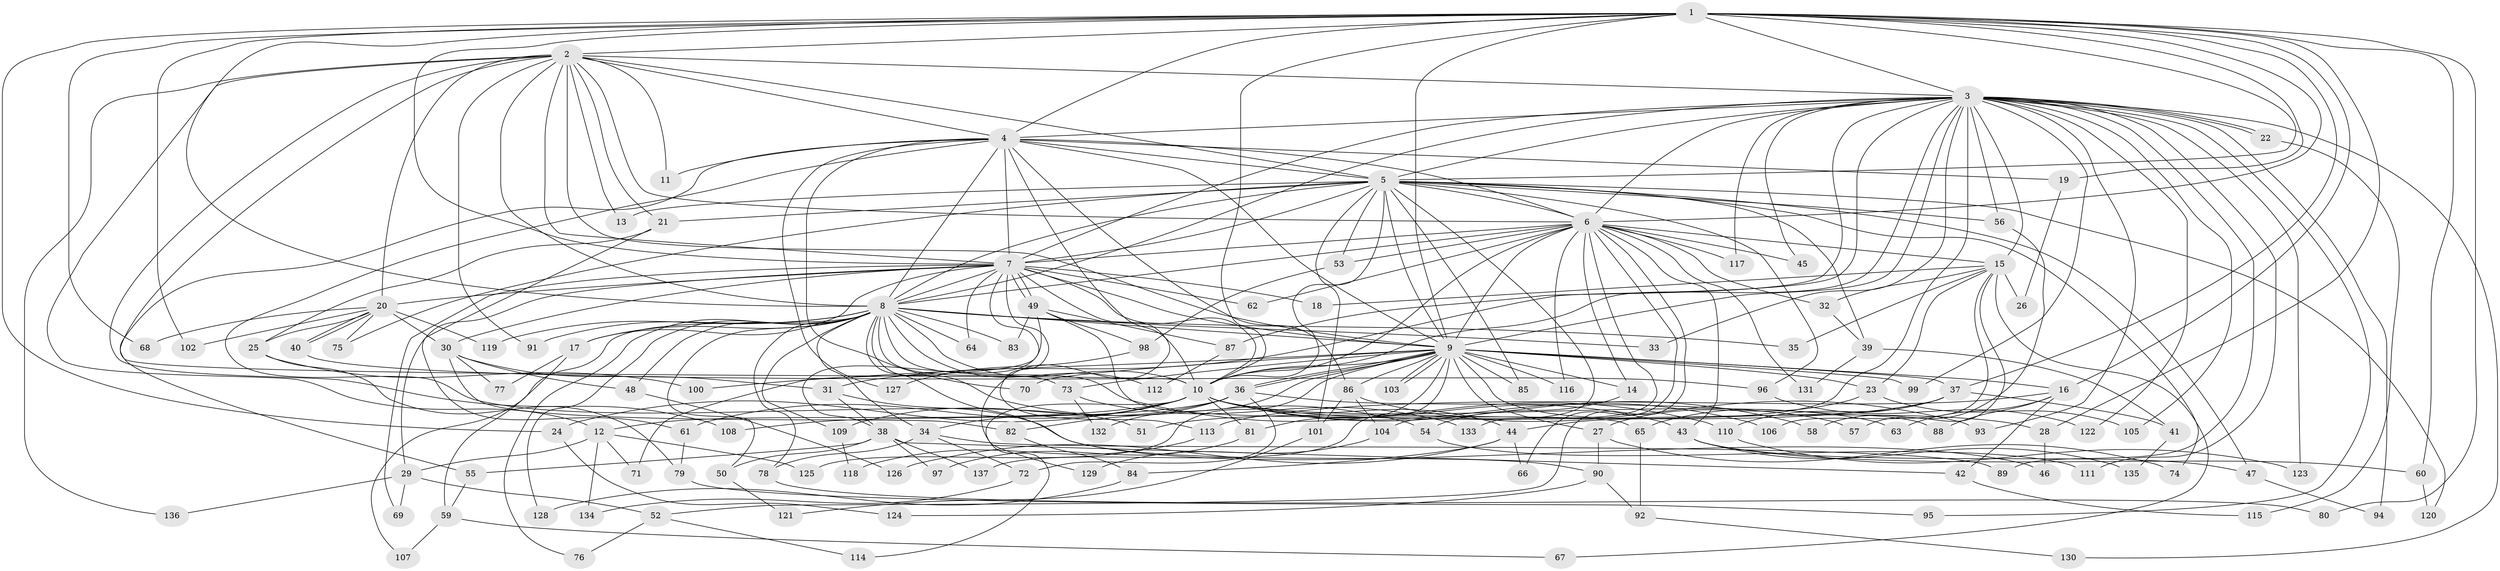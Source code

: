 // Generated by graph-tools (version 1.1) at 2025/01/03/09/25 03:01:31]
// undirected, 137 vertices, 299 edges
graph export_dot {
graph [start="1"]
  node [color=gray90,style=filled];
  1;
  2;
  3;
  4;
  5;
  6;
  7;
  8;
  9;
  10;
  11;
  12;
  13;
  14;
  15;
  16;
  17;
  18;
  19;
  20;
  21;
  22;
  23;
  24;
  25;
  26;
  27;
  28;
  29;
  30;
  31;
  32;
  33;
  34;
  35;
  36;
  37;
  38;
  39;
  40;
  41;
  42;
  43;
  44;
  45;
  46;
  47;
  48;
  49;
  50;
  51;
  52;
  53;
  54;
  55;
  56;
  57;
  58;
  59;
  60;
  61;
  62;
  63;
  64;
  65;
  66;
  67;
  68;
  69;
  70;
  71;
  72;
  73;
  74;
  75;
  76;
  77;
  78;
  79;
  80;
  81;
  82;
  83;
  84;
  85;
  86;
  87;
  88;
  89;
  90;
  91;
  92;
  93;
  94;
  95;
  96;
  97;
  98;
  99;
  100;
  101;
  102;
  103;
  104;
  105;
  106;
  107;
  108;
  109;
  110;
  111;
  112;
  113;
  114;
  115;
  116;
  117;
  118;
  119;
  120;
  121;
  122;
  123;
  124;
  125;
  126;
  127;
  128;
  129;
  130;
  131;
  132;
  133;
  134;
  135;
  136;
  137;
  1 -- 2;
  1 -- 3;
  1 -- 4;
  1 -- 5;
  1 -- 6;
  1 -- 7;
  1 -- 8;
  1 -- 9;
  1 -- 10;
  1 -- 16;
  1 -- 19;
  1 -- 24;
  1 -- 28;
  1 -- 37;
  1 -- 60;
  1 -- 68;
  1 -- 80;
  1 -- 102;
  2 -- 3;
  2 -- 4;
  2 -- 5;
  2 -- 6;
  2 -- 7;
  2 -- 8;
  2 -- 9;
  2 -- 10;
  2 -- 11;
  2 -- 12;
  2 -- 13;
  2 -- 20;
  2 -- 21;
  2 -- 91;
  2 -- 108;
  2 -- 136;
  3 -- 4;
  3 -- 5;
  3 -- 6;
  3 -- 7;
  3 -- 8;
  3 -- 9;
  3 -- 10;
  3 -- 15;
  3 -- 22;
  3 -- 22;
  3 -- 31;
  3 -- 33;
  3 -- 44;
  3 -- 45;
  3 -- 56;
  3 -- 87;
  3 -- 89;
  3 -- 93;
  3 -- 94;
  3 -- 95;
  3 -- 99;
  3 -- 105;
  3 -- 111;
  3 -- 117;
  3 -- 122;
  3 -- 123;
  3 -- 130;
  4 -- 5;
  4 -- 6;
  4 -- 7;
  4 -- 8;
  4 -- 9;
  4 -- 10;
  4 -- 11;
  4 -- 19;
  4 -- 51;
  4 -- 55;
  4 -- 70;
  4 -- 86;
  4 -- 127;
  5 -- 6;
  5 -- 7;
  5 -- 8;
  5 -- 9;
  5 -- 10;
  5 -- 13;
  5 -- 21;
  5 -- 39;
  5 -- 47;
  5 -- 53;
  5 -- 56;
  5 -- 74;
  5 -- 75;
  5 -- 85;
  5 -- 96;
  5 -- 101;
  5 -- 104;
  5 -- 120;
  6 -- 7;
  6 -- 8;
  6 -- 9;
  6 -- 10;
  6 -- 14;
  6 -- 15;
  6 -- 32;
  6 -- 43;
  6 -- 45;
  6 -- 52;
  6 -- 53;
  6 -- 62;
  6 -- 66;
  6 -- 116;
  6 -- 117;
  6 -- 131;
  6 -- 133;
  7 -- 8;
  7 -- 9;
  7 -- 10;
  7 -- 17;
  7 -- 18;
  7 -- 20;
  7 -- 29;
  7 -- 30;
  7 -- 38;
  7 -- 49;
  7 -- 49;
  7 -- 62;
  7 -- 64;
  7 -- 69;
  7 -- 113;
  7 -- 129;
  8 -- 9;
  8 -- 10;
  8 -- 17;
  8 -- 33;
  8 -- 34;
  8 -- 35;
  8 -- 48;
  8 -- 50;
  8 -- 54;
  8 -- 64;
  8 -- 73;
  8 -- 76;
  8 -- 78;
  8 -- 83;
  8 -- 90;
  8 -- 91;
  8 -- 107;
  8 -- 109;
  8 -- 110;
  8 -- 112;
  8 -- 119;
  8 -- 128;
  9 -- 10;
  9 -- 14;
  9 -- 16;
  9 -- 23;
  9 -- 27;
  9 -- 36;
  9 -- 36;
  9 -- 37;
  9 -- 70;
  9 -- 73;
  9 -- 81;
  9 -- 85;
  9 -- 86;
  9 -- 88;
  9 -- 99;
  9 -- 100;
  9 -- 103;
  9 -- 103;
  9 -- 116;
  9 -- 125;
  9 -- 132;
  9 -- 137;
  10 -- 12;
  10 -- 24;
  10 -- 28;
  10 -- 34;
  10 -- 43;
  10 -- 44;
  10 -- 58;
  10 -- 61;
  10 -- 63;
  10 -- 81;
  10 -- 106;
  10 -- 114;
  12 -- 29;
  12 -- 71;
  12 -- 125;
  12 -- 134;
  14 -- 54;
  15 -- 18;
  15 -- 23;
  15 -- 26;
  15 -- 32;
  15 -- 35;
  15 -- 57;
  15 -- 67;
  15 -- 106;
  16 -- 42;
  16 -- 63;
  16 -- 88;
  16 -- 113;
  17 -- 59;
  17 -- 77;
  19 -- 26;
  20 -- 25;
  20 -- 30;
  20 -- 40;
  20 -- 40;
  20 -- 68;
  20 -- 75;
  20 -- 102;
  20 -- 119;
  21 -- 25;
  21 -- 61;
  22 -- 115;
  23 -- 27;
  23 -- 105;
  24 -- 124;
  25 -- 79;
  25 -- 100;
  27 -- 74;
  27 -- 90;
  28 -- 46;
  29 -- 52;
  29 -- 69;
  29 -- 136;
  30 -- 31;
  30 -- 48;
  30 -- 77;
  30 -- 82;
  31 -- 38;
  31 -- 46;
  32 -- 39;
  34 -- 72;
  34 -- 78;
  34 -- 89;
  36 -- 57;
  36 -- 72;
  36 -- 82;
  36 -- 108;
  36 -- 109;
  37 -- 41;
  37 -- 51;
  37 -- 65;
  37 -- 110;
  38 -- 42;
  38 -- 50;
  38 -- 55;
  38 -- 97;
  38 -- 137;
  39 -- 41;
  39 -- 131;
  40 -- 96;
  41 -- 135;
  42 -- 115;
  43 -- 47;
  43 -- 60;
  43 -- 135;
  44 -- 66;
  44 -- 84;
  44 -- 126;
  47 -- 94;
  48 -- 126;
  49 -- 65;
  49 -- 71;
  49 -- 83;
  49 -- 87;
  49 -- 98;
  50 -- 121;
  52 -- 76;
  52 -- 114;
  53 -- 98;
  54 -- 111;
  55 -- 59;
  56 -- 58;
  59 -- 67;
  59 -- 107;
  60 -- 120;
  61 -- 79;
  65 -- 92;
  72 -- 134;
  73 -- 132;
  73 -- 133;
  78 -- 80;
  79 -- 95;
  81 -- 97;
  82 -- 84;
  84 -- 128;
  86 -- 93;
  86 -- 101;
  86 -- 104;
  87 -- 112;
  90 -- 92;
  90 -- 124;
  92 -- 130;
  96 -- 122;
  98 -- 127;
  101 -- 121;
  104 -- 129;
  109 -- 118;
  110 -- 123;
  113 -- 118;
}
